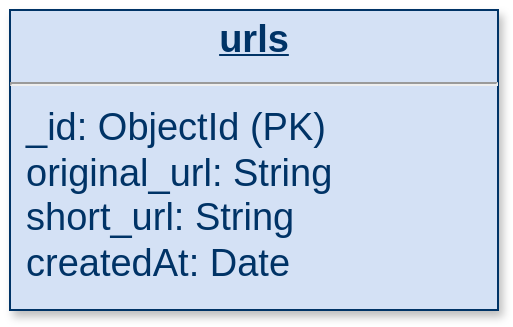 <mxfile version="24.7.6">
  <diagram name="Page-1" id="efa7a0a1-bf9b-a30e-e6df-94a7791c09e9">
    <mxGraphModel dx="1687" dy="908" grid="1" gridSize="10" guides="1" tooltips="1" connect="1" arrows="1" fold="1" page="1" pageScale="1" pageWidth="826" pageHeight="1169" background="none" math="0" shadow="0">
      <root>
        <mxCell id="0" />
        <mxCell id="1" parent="0" />
        <mxCell id="25" value="&lt;p style=&quot;margin: 4px 0px 0px; text-align: center; text-decoration: underline; font-size: 19px;&quot;&gt;&lt;b style=&quot;font-size: 19px;&quot;&gt;urls&lt;/b&gt;&lt;/p&gt;&lt;hr style=&quot;font-size: 19px;&quot;&gt;&lt;p style=&quot;margin: 0px 0px 0px 8px; font-size: 19px;&quot;&gt;_id: ObjectId (PK)&lt;/p&gt;&lt;p style=&quot;margin: 0px 0px 0px 8px; font-size: 19px;&quot;&gt;original_url: String&lt;/p&gt;&lt;p style=&quot;margin: 0px 0px 0px 8px; font-size: 19px;&quot;&gt;short_url: String&lt;/p&gt;&lt;p style=&quot;margin: 0px 0px 0px 8px; font-size: 19px;&quot;&gt;createdAt: &lt;span class=&quot;hljs-type&quot; style=&quot;font-size: 19px;&quot;&gt;Date&lt;/span&gt;&lt;br style=&quot;font-size: 19px;&quot;&gt;&lt;/p&gt;" style="verticalAlign=top;align=left;overflow=fill;fontSize=19;fontFamily=Helvetica;html=1;strokeColor=#003366;shadow=1;fillColor=#D4E1F5;fontColor=#003366" parent="1" vertex="1">
          <mxGeometry x="280" y="200" width="244" height="150" as="geometry" />
        </mxCell>
      </root>
    </mxGraphModel>
  </diagram>
</mxfile>
